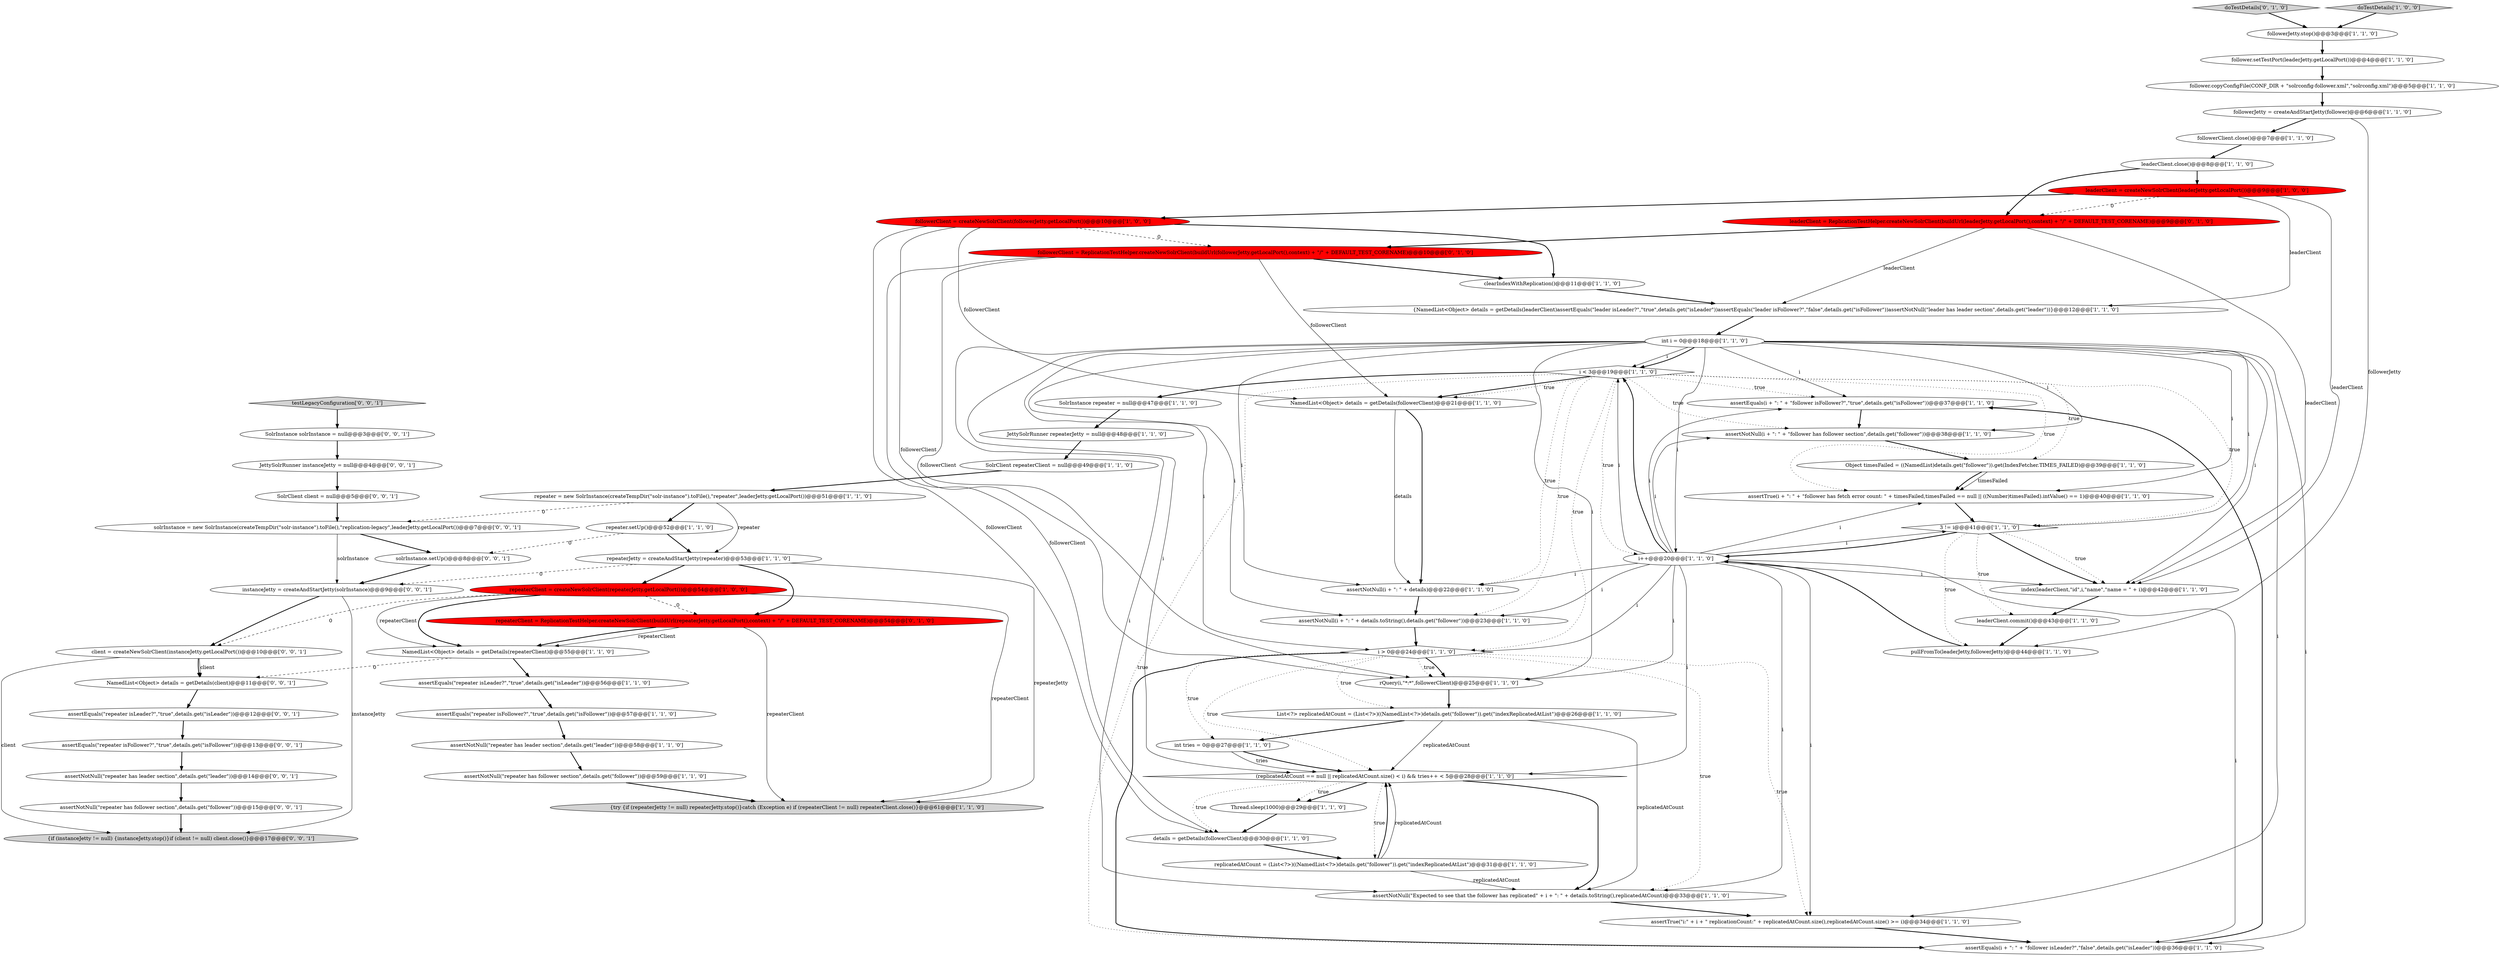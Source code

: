 digraph {
65 [style = filled, label = "solrInstance.setUp()@@@8@@@['0', '0', '1']", fillcolor = white, shape = ellipse image = "AAA0AAABBB3BBB"];
60 [style = filled, label = "solrInstance = new SolrInstance(createTempDir(\"solr-instance\").toFile(),\"replication-legacy\",leaderJetty.getLocalPort())@@@7@@@['0', '0', '1']", fillcolor = white, shape = ellipse image = "AAA0AAABBB3BBB"];
64 [style = filled, label = "JettySolrRunner instanceJetty = null@@@4@@@['0', '0', '1']", fillcolor = white, shape = ellipse image = "AAA0AAABBB3BBB"];
13 [style = filled, label = "assertEquals(i + \": \" + \"follower isFollower?\",\"true\",details.get(\"isFollower\"))@@@37@@@['1', '1', '0']", fillcolor = white, shape = ellipse image = "AAA0AAABBB1BBB"];
12 [style = filled, label = "details = getDetails(followerClient)@@@30@@@['1', '1', '0']", fillcolor = white, shape = ellipse image = "AAA0AAABBB1BBB"];
39 [style = filled, label = "{NamedList<Object> details = getDetails(leaderClient)assertEquals(\"leader isLeader?\",\"true\",details.get(\"isLeader\"))assertEquals(\"leader isFollower?\",\"false\",details.get(\"isFollower\"))assertNotNull(\"leader has leader section\",details.get(\"leader\"))}@@@12@@@['1', '1', '0']", fillcolor = white, shape = ellipse image = "AAA0AAABBB1BBB"];
21 [style = filled, label = "Object timesFailed = ((NamedList)details.get(\"follower\")).get(IndexFetcher.TIMES_FAILED)@@@39@@@['1', '1', '0']", fillcolor = white, shape = ellipse image = "AAA0AAABBB1BBB"];
48 [style = filled, label = "rQuery(i,\"*:*\",followerClient)@@@25@@@['1', '1', '0']", fillcolor = white, shape = ellipse image = "AAA0AAABBB1BBB"];
1 [style = filled, label = "leaderClient.close()@@@8@@@['1', '1', '0']", fillcolor = white, shape = ellipse image = "AAA0AAABBB1BBB"];
5 [style = filled, label = "assertNotNull(i + \": \" + details.toString(),details.get(\"follower\"))@@@23@@@['1', '1', '0']", fillcolor = white, shape = ellipse image = "AAA0AAABBB1BBB"];
8 [style = filled, label = "assertTrue(\"i:\" + i + \" replicationCount:\" + replicatedAtCount.size(),replicatedAtCount.size() >= i)@@@34@@@['1', '1', '0']", fillcolor = white, shape = ellipse image = "AAA0AAABBB1BBB"];
59 [style = filled, label = "{if (instanceJetty != null) {instanceJetty.stop()}if (client != null) client.close()}@@@17@@@['0', '0', '1']", fillcolor = lightgray, shape = ellipse image = "AAA0AAABBB3BBB"];
47 [style = filled, label = "followerClient.close()@@@7@@@['1', '1', '0']", fillcolor = white, shape = ellipse image = "AAA0AAABBB1BBB"];
63 [style = filled, label = "assertEquals(\"repeater isLeader?\",\"true\",details.get(\"isLeader\"))@@@12@@@['0', '0', '1']", fillcolor = white, shape = ellipse image = "AAA0AAABBB3BBB"];
42 [style = filled, label = "int tries = 0@@@27@@@['1', '1', '0']", fillcolor = white, shape = ellipse image = "AAA0AAABBB1BBB"];
0 [style = filled, label = "replicatedAtCount = (List<?>)((NamedList<?>)details.get(\"follower\")).get(\"indexReplicatedAtList\")@@@31@@@['1', '1', '0']", fillcolor = white, shape = ellipse image = "AAA0AAABBB1BBB"];
38 [style = filled, label = "assertEquals(i + \": \" + \"follower isLeader?\",\"false\",details.get(\"isLeader\"))@@@36@@@['1', '1', '0']", fillcolor = white, shape = ellipse image = "AAA0AAABBB1BBB"];
49 [style = filled, label = "followerClient = ReplicationTestHelper.createNewSolrClient(buildUrl(followerJetty.getLocalPort(),context) + \"/\" + DEFAULT_TEST_CORENAME)@@@10@@@['0', '1', '0']", fillcolor = red, shape = ellipse image = "AAA1AAABBB2BBB"];
50 [style = filled, label = "doTestDetails['0', '1', '0']", fillcolor = lightgray, shape = diamond image = "AAA0AAABBB2BBB"];
6 [style = filled, label = "Thread.sleep(1000)@@@29@@@['1', '1', '0']", fillcolor = white, shape = ellipse image = "AAA0AAABBB1BBB"];
32 [style = filled, label = "assertEquals(\"repeater isFollower?\",\"true\",details.get(\"isFollower\"))@@@57@@@['1', '1', '0']", fillcolor = white, shape = ellipse image = "AAA0AAABBB1BBB"];
55 [style = filled, label = "SolrInstance solrInstance = null@@@3@@@['0', '0', '1']", fillcolor = white, shape = ellipse image = "AAA0AAABBB3BBB"];
25 [style = filled, label = "repeaterClient = createNewSolrClient(repeaterJetty.getLocalPort())@@@54@@@['1', '0', '0']", fillcolor = red, shape = ellipse image = "AAA1AAABBB1BBB"];
20 [style = filled, label = "assertNotNull(i + \": \" + details)@@@22@@@['1', '1', '0']", fillcolor = white, shape = ellipse image = "AAA0AAABBB1BBB"];
10 [style = filled, label = "assertNotNull(\"repeater has follower section\",details.get(\"follower\"))@@@59@@@['1', '1', '0']", fillcolor = white, shape = ellipse image = "AAA0AAABBB1BBB"];
37 [style = filled, label = "followerJetty = createAndStartJetty(follower)@@@6@@@['1', '1', '0']", fillcolor = white, shape = ellipse image = "AAA0AAABBB1BBB"];
4 [style = filled, label = "repeater.setUp()@@@52@@@['1', '1', '0']", fillcolor = white, shape = ellipse image = "AAA0AAABBB1BBB"];
62 [style = filled, label = "assertEquals(\"repeater isFollower?\",\"true\",details.get(\"isFollower\"))@@@13@@@['0', '0', '1']", fillcolor = white, shape = ellipse image = "AAA0AAABBB3BBB"];
9 [style = filled, label = "followerJetty.stop()@@@3@@@['1', '1', '0']", fillcolor = white, shape = ellipse image = "AAA0AAABBB1BBB"];
61 [style = filled, label = "instanceJetty = createAndStartJetty(solrInstance)@@@9@@@['0', '0', '1']", fillcolor = white, shape = ellipse image = "AAA0AAABBB3BBB"];
2 [style = filled, label = "i++@@@20@@@['1', '1', '0']", fillcolor = white, shape = ellipse image = "AAA0AAABBB1BBB"];
17 [style = filled, label = "followerClient = createNewSolrClient(followerJetty.getLocalPort())@@@10@@@['1', '0', '0']", fillcolor = red, shape = ellipse image = "AAA1AAABBB1BBB"];
27 [style = filled, label = "i > 0@@@24@@@['1', '1', '0']", fillcolor = white, shape = diamond image = "AAA0AAABBB1BBB"];
46 [style = filled, label = "(replicatedAtCount == null || replicatedAtCount.size() < i) && tries++ < 5@@@28@@@['1', '1', '0']", fillcolor = white, shape = diamond image = "AAA0AAABBB1BBB"];
66 [style = filled, label = "client = createNewSolrClient(instanceJetty.getLocalPort())@@@10@@@['0', '0', '1']", fillcolor = white, shape = ellipse image = "AAA0AAABBB3BBB"];
29 [style = filled, label = "NamedList<Object> details = getDetails(followerClient)@@@21@@@['1', '1', '0']", fillcolor = white, shape = ellipse image = "AAA0AAABBB1BBB"];
52 [style = filled, label = "leaderClient = ReplicationTestHelper.createNewSolrClient(buildUrl(leaderJetty.getLocalPort(),context) + \"/\" + DEFAULT_TEST_CORENAME)@@@9@@@['0', '1', '0']", fillcolor = red, shape = ellipse image = "AAA1AAABBB2BBB"];
24 [style = filled, label = "SolrClient repeaterClient = null@@@49@@@['1', '1', '0']", fillcolor = white, shape = ellipse image = "AAA0AAABBB1BBB"];
56 [style = filled, label = "testLegacyConfiguration['0', '0', '1']", fillcolor = lightgray, shape = diamond image = "AAA0AAABBB3BBB"];
58 [style = filled, label = "NamedList<Object> details = getDetails(client)@@@11@@@['0', '0', '1']", fillcolor = white, shape = ellipse image = "AAA0AAABBB3BBB"];
31 [style = filled, label = "leaderClient.commit()@@@43@@@['1', '1', '0']", fillcolor = white, shape = ellipse image = "AAA0AAABBB1BBB"];
11 [style = filled, label = "doTestDetails['1', '0', '0']", fillcolor = lightgray, shape = diamond image = "AAA0AAABBB1BBB"];
30 [style = filled, label = "i < 3@@@19@@@['1', '1', '0']", fillcolor = white, shape = diamond image = "AAA0AAABBB1BBB"];
3 [style = filled, label = "SolrInstance repeater = null@@@47@@@['1', '1', '0']", fillcolor = white, shape = ellipse image = "AAA0AAABBB1BBB"];
28 [style = filled, label = "repeaterJetty = createAndStartJetty(repeater)@@@53@@@['1', '1', '0']", fillcolor = white, shape = ellipse image = "AAA0AAABBB1BBB"];
33 [style = filled, label = "List<?> replicatedAtCount = (List<?>)((NamedList<?>)details.get(\"follower\")).get(\"indexReplicatedAtList\")@@@26@@@['1', '1', '0']", fillcolor = white, shape = ellipse image = "AAA0AAABBB1BBB"];
26 [style = filled, label = "assertNotNull(\"Expected to see that the follower has replicated\" + i + \": \" + details.toString(),replicatedAtCount)@@@33@@@['1', '1', '0']", fillcolor = white, shape = ellipse image = "AAA0AAABBB1BBB"];
36 [style = filled, label = "NamedList<Object> details = getDetails(repeaterClient)@@@55@@@['1', '1', '0']", fillcolor = white, shape = ellipse image = "AAA0AAABBB1BBB"];
44 [style = filled, label = "JettySolrRunner repeaterJetty = null@@@48@@@['1', '1', '0']", fillcolor = white, shape = ellipse image = "AAA0AAABBB1BBB"];
51 [style = filled, label = "repeaterClient = ReplicationTestHelper.createNewSolrClient(buildUrl(repeaterJetty.getLocalPort(),context) + \"/\" + DEFAULT_TEST_CORENAME)@@@54@@@['0', '1', '0']", fillcolor = red, shape = ellipse image = "AAA1AAABBB2BBB"];
14 [style = filled, label = "pullFromTo(leaderJetty,followerJetty)@@@44@@@['1', '1', '0']", fillcolor = white, shape = ellipse image = "AAA0AAABBB1BBB"];
35 [style = filled, label = "assertNotNull(\"repeater has leader section\",details.get(\"leader\"))@@@58@@@['1', '1', '0']", fillcolor = white, shape = ellipse image = "AAA0AAABBB1BBB"];
53 [style = filled, label = "assertNotNull(\"repeater has leader section\",details.get(\"leader\"))@@@14@@@['0', '0', '1']", fillcolor = white, shape = ellipse image = "AAA0AAABBB3BBB"];
45 [style = filled, label = "assertNotNull(i + \": \" + \"follower has follower section\",details.get(\"follower\"))@@@38@@@['1', '1', '0']", fillcolor = white, shape = ellipse image = "AAA0AAABBB1BBB"];
40 [style = filled, label = "index(leaderClient,\"id\",i,\"name\",\"name = \" + i)@@@42@@@['1', '1', '0']", fillcolor = white, shape = ellipse image = "AAA0AAABBB1BBB"];
19 [style = filled, label = "repeater = new SolrInstance(createTempDir(\"solr-instance\").toFile(),\"repeater\",leaderJetty.getLocalPort())@@@51@@@['1', '1', '0']", fillcolor = white, shape = ellipse image = "AAA0AAABBB1BBB"];
34 [style = filled, label = "{try {if (repeaterJetty != null) repeaterJetty.stop()}catch (Exception e) if (repeaterClient != null) repeaterClient.close()}@@@61@@@['1', '1', '0']", fillcolor = lightgray, shape = ellipse image = "AAA0AAABBB1BBB"];
54 [style = filled, label = "assertNotNull(\"repeater has follower section\",details.get(\"follower\"))@@@15@@@['0', '0', '1']", fillcolor = white, shape = ellipse image = "AAA0AAABBB3BBB"];
41 [style = filled, label = "int i = 0@@@18@@@['1', '1', '0']", fillcolor = white, shape = ellipse image = "AAA0AAABBB1BBB"];
57 [style = filled, label = "SolrClient client = null@@@5@@@['0', '0', '1']", fillcolor = white, shape = ellipse image = "AAA0AAABBB3BBB"];
43 [style = filled, label = "assertTrue(i + \": \" + \"follower has fetch error count: \" + timesFailed,timesFailed == null || ((Number)timesFailed).intValue() == 1)@@@40@@@['1', '1', '0']", fillcolor = white, shape = ellipse image = "AAA0AAABBB1BBB"];
22 [style = filled, label = "follower.setTestPort(leaderJetty.getLocalPort())@@@4@@@['1', '1', '0']", fillcolor = white, shape = ellipse image = "AAA0AAABBB1BBB"];
23 [style = filled, label = "leaderClient = createNewSolrClient(leaderJetty.getLocalPort())@@@9@@@['1', '0', '0']", fillcolor = red, shape = ellipse image = "AAA1AAABBB1BBB"];
15 [style = filled, label = "assertEquals(\"repeater isLeader?\",\"true\",details.get(\"isLeader\"))@@@56@@@['1', '1', '0']", fillcolor = white, shape = ellipse image = "AAA0AAABBB1BBB"];
7 [style = filled, label = "clearIndexWithReplication()@@@11@@@['1', '1', '0']", fillcolor = white, shape = ellipse image = "AAA0AAABBB1BBB"];
18 [style = filled, label = "follower.copyConfigFile(CONF_DIR + \"solrconfig-follower.xml\",\"solrconfig.xml\")@@@5@@@['1', '1', '0']", fillcolor = white, shape = ellipse image = "AAA0AAABBB1BBB"];
16 [style = filled, label = "3 != i@@@41@@@['1', '1', '0']", fillcolor = white, shape = diamond image = "AAA0AAABBB1BBB"];
30->5 [style = dotted, label="true"];
32->35 [style = bold, label=""];
27->38 [style = bold, label=""];
61->66 [style = bold, label=""];
17->12 [style = solid, label="followerClient"];
19->28 [style = solid, label="repeater"];
0->46 [style = bold, label=""];
41->40 [style = solid, label="i"];
27->33 [style = dotted, label="true"];
21->43 [style = bold, label=""];
52->40 [style = solid, label="leaderClient"];
41->2 [style = solid, label="i"];
41->5 [style = solid, label="i"];
41->27 [style = solid, label="i"];
2->27 [style = solid, label="i"];
46->12 [style = dotted, label="true"];
53->54 [style = bold, label=""];
11->9 [style = bold, label=""];
30->29 [style = bold, label=""];
1->23 [style = bold, label=""];
2->8 [style = solid, label="i"];
30->2 [style = dotted, label="true"];
41->43 [style = solid, label="i"];
23->52 [style = dashed, label="0"];
51->34 [style = solid, label="repeaterClient"];
62->53 [style = bold, label=""];
33->42 [style = bold, label=""];
0->46 [style = solid, label="replicatedAtCount"];
41->46 [style = solid, label="i"];
13->45 [style = bold, label=""];
46->0 [style = dotted, label="true"];
28->25 [style = bold, label=""];
25->66 [style = dashed, label="0"];
23->17 [style = bold, label=""];
60->65 [style = bold, label=""];
35->10 [style = bold, label=""];
30->43 [style = dotted, label="true"];
40->31 [style = bold, label=""];
49->48 [style = solid, label="followerClient"];
37->14 [style = solid, label="followerJetty"];
55->64 [style = bold, label=""];
16->40 [style = dotted, label="true"];
49->12 [style = solid, label="followerClient"];
31->14 [style = bold, label=""];
60->61 [style = solid, label="solrInstance"];
43->16 [style = bold, label=""];
16->40 [style = bold, label=""];
24->19 [style = bold, label=""];
42->46 [style = bold, label=""];
33->46 [style = solid, label="replicatedAtCount"];
25->36 [style = bold, label=""];
46->6 [style = bold, label=""];
4->65 [style = dashed, label="0"];
41->13 [style = solid, label="i"];
57->60 [style = bold, label=""];
27->8 [style = dotted, label="true"];
2->48 [style = solid, label="i"];
66->59 [style = solid, label="client"];
8->38 [style = bold, label=""];
41->30 [style = solid, label="i"];
19->60 [style = dashed, label="0"];
58->63 [style = bold, label=""];
30->29 [style = dotted, label="true"];
29->20 [style = bold, label=""];
41->30 [style = bold, label=""];
22->18 [style = bold, label=""];
63->62 [style = bold, label=""];
10->34 [style = bold, label=""];
52->39 [style = solid, label="leaderClient"];
66->58 [style = solid, label="client"];
27->48 [style = dotted, label="true"];
16->14 [style = dotted, label="true"];
48->33 [style = bold, label=""];
54->59 [style = bold, label=""];
41->8 [style = solid, label="i"];
39->41 [style = bold, label=""];
45->21 [style = bold, label=""];
65->61 [style = bold, label=""];
27->42 [style = dotted, label="true"];
2->45 [style = solid, label="i"];
41->20 [style = solid, label="i"];
64->57 [style = bold, label=""];
2->5 [style = solid, label="i"];
30->45 [style = dotted, label="true"];
41->16 [style = solid, label="i"];
37->47 [style = bold, label=""];
47->1 [style = bold, label=""];
2->43 [style = solid, label="i"];
9->22 [style = bold, label=""];
18->37 [style = bold, label=""];
42->46 [style = solid, label="tries"];
51->36 [style = solid, label="repeaterClient"];
1->52 [style = bold, label=""];
23->39 [style = solid, label="leaderClient"];
25->51 [style = dashed, label="0"];
26->8 [style = bold, label=""];
2->30 [style = solid, label="i"];
2->13 [style = solid, label="i"];
28->34 [style = solid, label="repeaterJetty"];
2->20 [style = solid, label="i"];
66->58 [style = bold, label=""];
3->44 [style = bold, label=""];
49->29 [style = solid, label="followerClient"];
0->26 [style = solid, label="replicatedAtCount"];
30->13 [style = dotted, label="true"];
51->36 [style = bold, label=""];
30->3 [style = bold, label=""];
27->46 [style = dotted, label="true"];
7->39 [style = bold, label=""];
30->20 [style = dotted, label="true"];
2->26 [style = solid, label="i"];
25->34 [style = solid, label="repeaterClient"];
49->7 [style = bold, label=""];
36->58 [style = dashed, label="0"];
30->38 [style = dotted, label="true"];
14->2 [style = bold, label=""];
44->24 [style = bold, label=""];
2->38 [style = solid, label="i"];
16->31 [style = dotted, label="true"];
41->48 [style = solid, label="i"];
41->26 [style = solid, label="i"];
28->61 [style = dashed, label="0"];
6->12 [style = bold, label=""];
21->43 [style = solid, label="timesFailed"];
50->9 [style = bold, label=""];
33->26 [style = solid, label="replicatedAtCount"];
52->49 [style = bold, label=""];
30->27 [style = dotted, label="true"];
27->26 [style = dotted, label="true"];
36->15 [style = bold, label=""];
2->46 [style = solid, label="i"];
41->38 [style = solid, label="i"];
16->2 [style = bold, label=""];
28->51 [style = bold, label=""];
23->40 [style = solid, label="leaderClient"];
29->20 [style = solid, label="details"];
12->0 [style = bold, label=""];
30->21 [style = dotted, label="true"];
17->48 [style = solid, label="followerClient"];
17->49 [style = dashed, label="0"];
4->28 [style = bold, label=""];
20->5 [style = bold, label=""];
17->7 [style = bold, label=""];
46->26 [style = bold, label=""];
41->45 [style = solid, label="i"];
30->16 [style = dotted, label="true"];
17->29 [style = solid, label="followerClient"];
27->48 [style = bold, label=""];
25->36 [style = solid, label="repeaterClient"];
19->4 [style = bold, label=""];
5->27 [style = bold, label=""];
2->30 [style = bold, label=""];
15->32 [style = bold, label=""];
38->13 [style = bold, label=""];
46->6 [style = dotted, label="true"];
2->16 [style = solid, label="i"];
2->40 [style = solid, label="i"];
61->59 [style = solid, label="instanceJetty"];
56->55 [style = bold, label=""];
}
